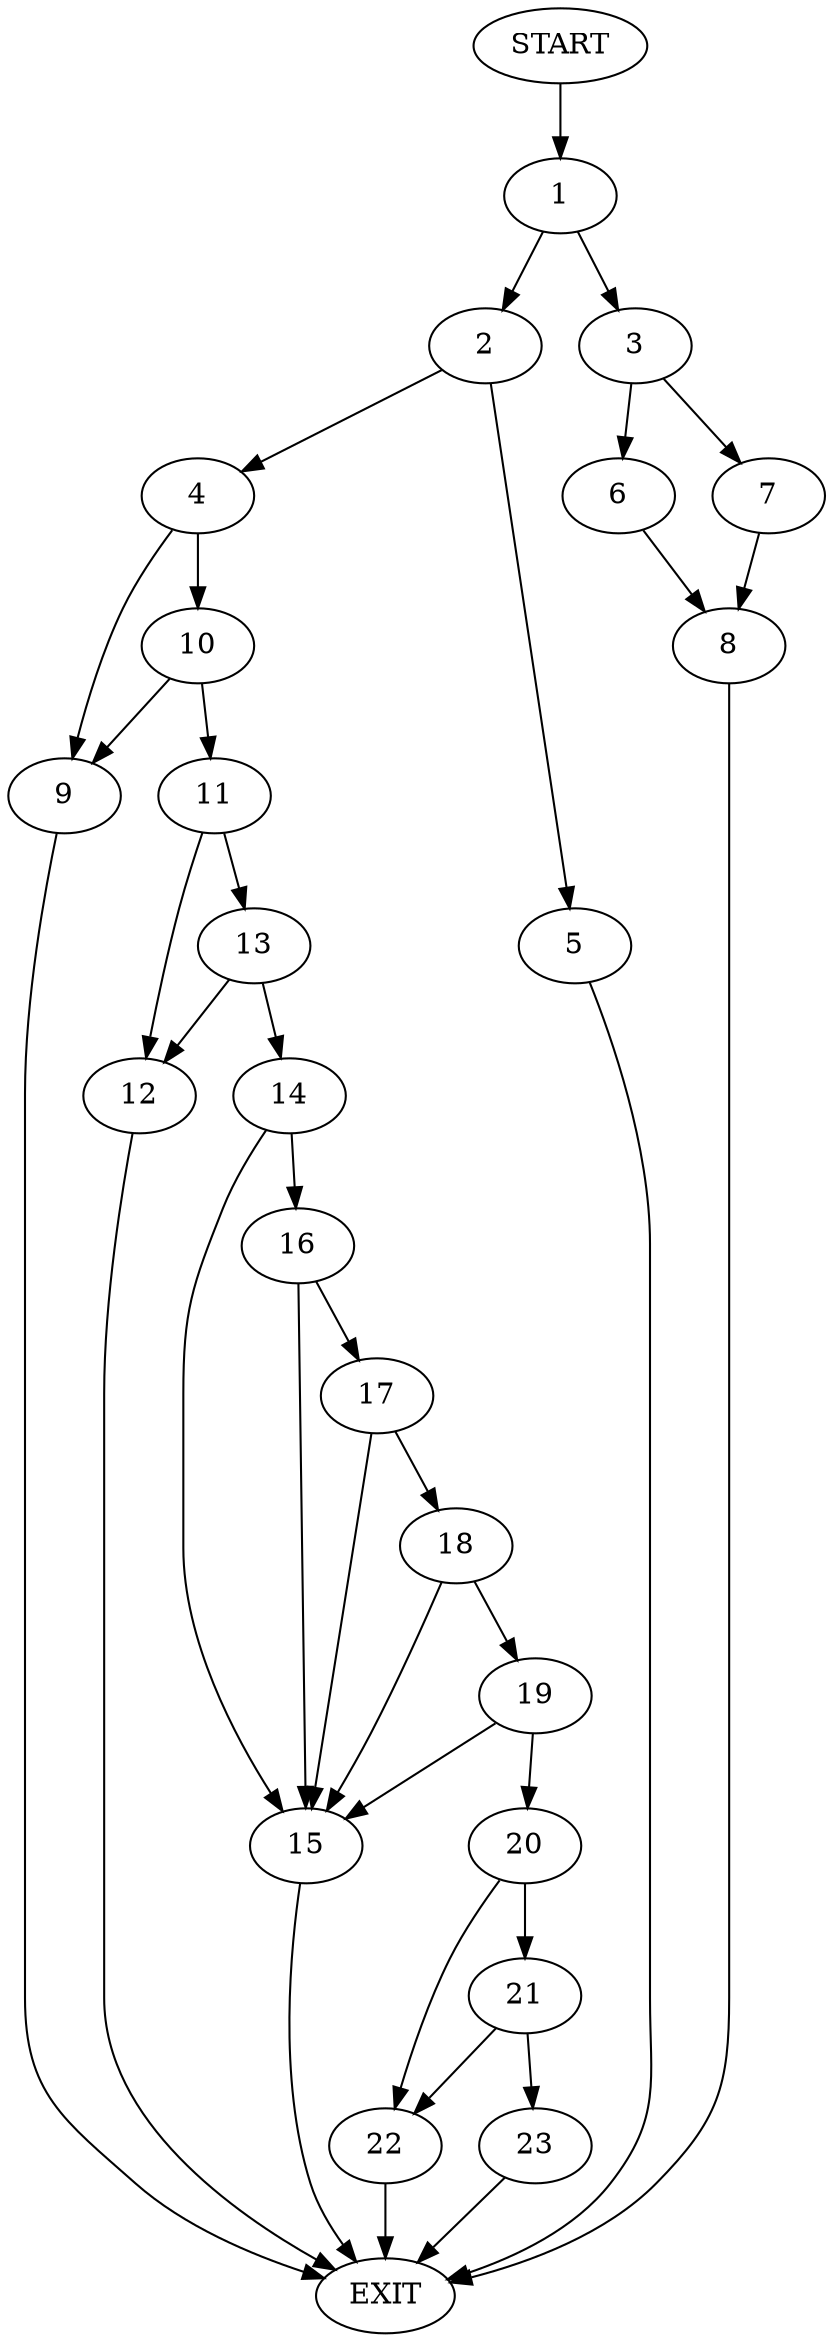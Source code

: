 digraph {
0 [label="START"]
24 [label="EXIT"]
0 -> 1
1 -> 2
1 -> 3
2 -> 4
2 -> 5
3 -> 6
3 -> 7
7 -> 8
6 -> 8
8 -> 24
5 -> 24
4 -> 9
4 -> 10
10 -> 9
10 -> 11
9 -> 24
11 -> 12
11 -> 13
13 -> 14
13 -> 12
12 -> 24
14 -> 15
14 -> 16
16 -> 17
16 -> 15
15 -> 24
17 -> 15
17 -> 18
18 -> 15
18 -> 19
19 -> 20
19 -> 15
20 -> 21
20 -> 22
21 -> 22
21 -> 23
22 -> 24
23 -> 24
}
